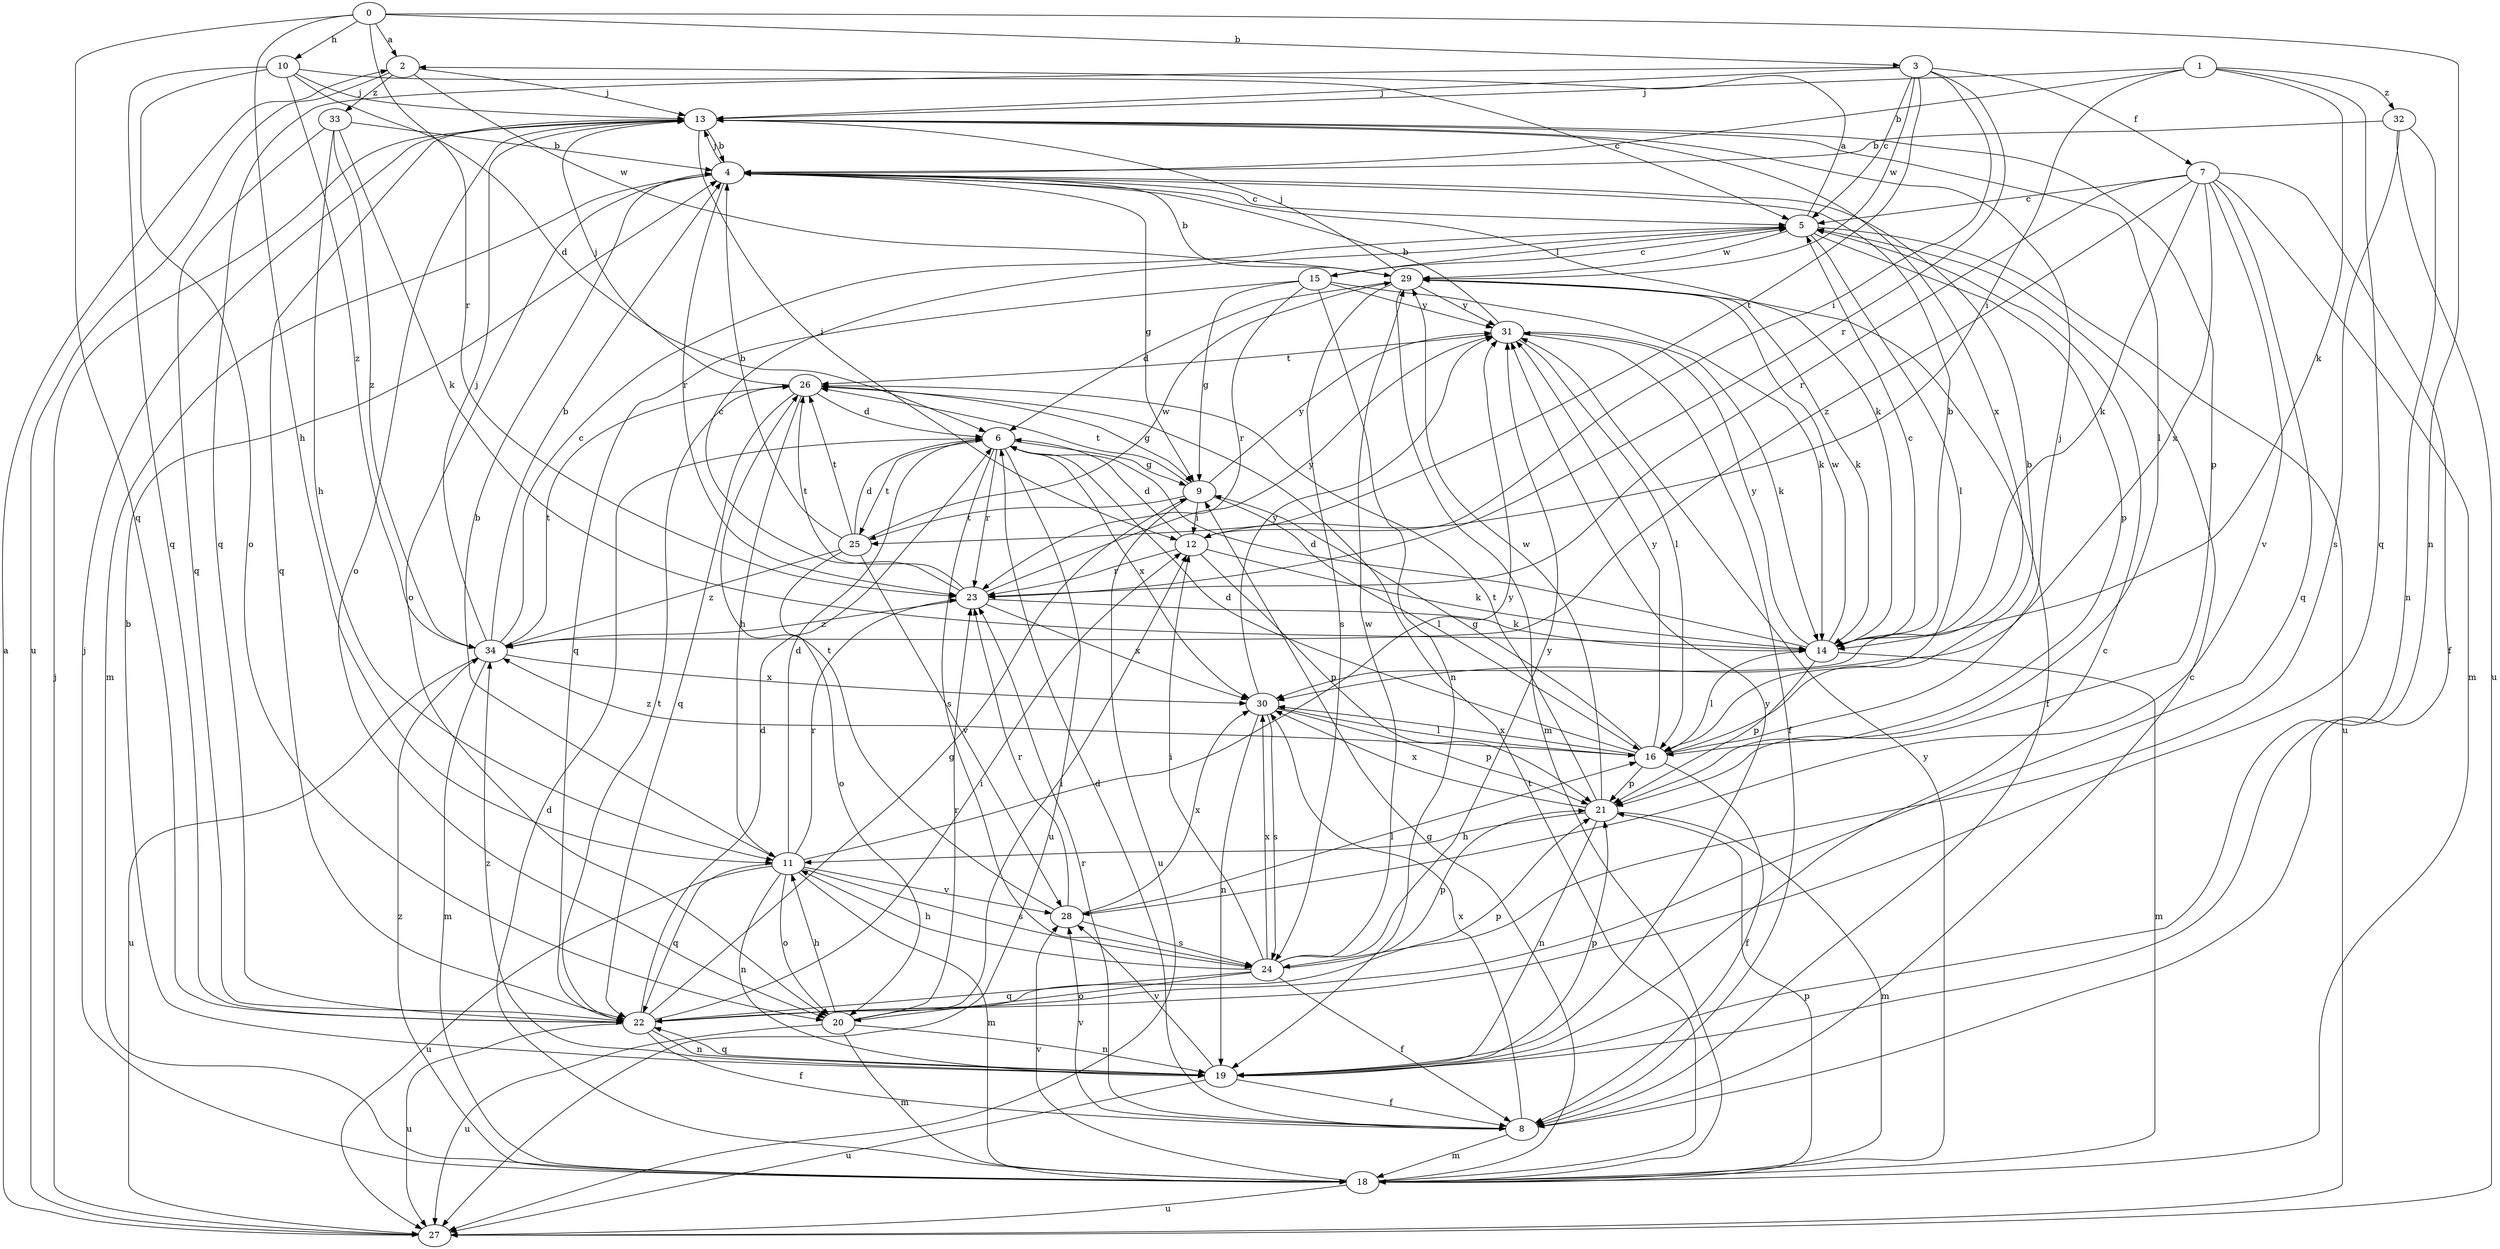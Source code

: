 strict digraph  {
0;
1;
2;
3;
4;
5;
6;
7;
8;
9;
10;
11;
12;
13;
14;
15;
16;
18;
19;
20;
21;
22;
23;
24;
25;
26;
27;
28;
29;
30;
31;
32;
33;
34;
0 -> 2  [label=a];
0 -> 3  [label=b];
0 -> 10  [label=h];
0 -> 11  [label=h];
0 -> 19  [label=n];
0 -> 22  [label=q];
0 -> 23  [label=r];
1 -> 4  [label=b];
1 -> 12  [label=i];
1 -> 13  [label=j];
1 -> 14  [label=k];
1 -> 22  [label=q];
1 -> 32  [label=z];
2 -> 13  [label=j];
2 -> 27  [label=u];
2 -> 29  [label=w];
2 -> 33  [label=z];
3 -> 5  [label=c];
3 -> 7  [label=f];
3 -> 12  [label=i];
3 -> 13  [label=j];
3 -> 22  [label=q];
3 -> 23  [label=r];
3 -> 25  [label=t];
3 -> 29  [label=w];
4 -> 5  [label=c];
4 -> 9  [label=g];
4 -> 13  [label=j];
4 -> 14  [label=k];
4 -> 18  [label=m];
4 -> 20  [label=o];
4 -> 23  [label=r];
5 -> 2  [label=a];
5 -> 15  [label=l];
5 -> 16  [label=l];
5 -> 21  [label=p];
5 -> 27  [label=u];
5 -> 29  [label=w];
6 -> 9  [label=g];
6 -> 23  [label=r];
6 -> 24  [label=s];
6 -> 25  [label=t];
6 -> 27  [label=u];
6 -> 30  [label=x];
7 -> 5  [label=c];
7 -> 8  [label=f];
7 -> 14  [label=k];
7 -> 18  [label=m];
7 -> 22  [label=q];
7 -> 23  [label=r];
7 -> 28  [label=v];
7 -> 30  [label=x];
7 -> 34  [label=z];
8 -> 5  [label=c];
8 -> 6  [label=d];
8 -> 18  [label=m];
8 -> 23  [label=r];
8 -> 28  [label=v];
8 -> 30  [label=x];
9 -> 12  [label=i];
9 -> 16  [label=l];
9 -> 25  [label=t];
9 -> 26  [label=t];
9 -> 27  [label=u];
9 -> 31  [label=y];
10 -> 5  [label=c];
10 -> 6  [label=d];
10 -> 13  [label=j];
10 -> 20  [label=o];
10 -> 22  [label=q];
10 -> 34  [label=z];
11 -> 4  [label=b];
11 -> 6  [label=d];
11 -> 18  [label=m];
11 -> 19  [label=n];
11 -> 20  [label=o];
11 -> 22  [label=q];
11 -> 23  [label=r];
11 -> 24  [label=s];
11 -> 27  [label=u];
11 -> 28  [label=v];
11 -> 31  [label=y];
12 -> 6  [label=d];
12 -> 14  [label=k];
12 -> 21  [label=p];
12 -> 23  [label=r];
13 -> 4  [label=b];
13 -> 12  [label=i];
13 -> 16  [label=l];
13 -> 20  [label=o];
13 -> 21  [label=p];
13 -> 22  [label=q];
13 -> 30  [label=x];
14 -> 4  [label=b];
14 -> 5  [label=c];
14 -> 6  [label=d];
14 -> 16  [label=l];
14 -> 18  [label=m];
14 -> 21  [label=p];
14 -> 29  [label=w];
14 -> 31  [label=y];
15 -> 5  [label=c];
15 -> 9  [label=g];
15 -> 14  [label=k];
15 -> 19  [label=n];
15 -> 22  [label=q];
15 -> 23  [label=r];
15 -> 31  [label=y];
16 -> 4  [label=b];
16 -> 6  [label=d];
16 -> 8  [label=f];
16 -> 9  [label=g];
16 -> 13  [label=j];
16 -> 21  [label=p];
16 -> 30  [label=x];
16 -> 31  [label=y];
16 -> 34  [label=z];
18 -> 6  [label=d];
18 -> 9  [label=g];
18 -> 13  [label=j];
18 -> 21  [label=p];
18 -> 26  [label=t];
18 -> 27  [label=u];
18 -> 28  [label=v];
18 -> 31  [label=y];
18 -> 34  [label=z];
19 -> 4  [label=b];
19 -> 5  [label=c];
19 -> 8  [label=f];
19 -> 21  [label=p];
19 -> 22  [label=q];
19 -> 27  [label=u];
19 -> 28  [label=v];
19 -> 31  [label=y];
19 -> 34  [label=z];
20 -> 11  [label=h];
20 -> 12  [label=i];
20 -> 18  [label=m];
20 -> 19  [label=n];
20 -> 23  [label=r];
20 -> 27  [label=u];
21 -> 11  [label=h];
21 -> 18  [label=m];
21 -> 19  [label=n];
21 -> 26  [label=t];
21 -> 29  [label=w];
21 -> 30  [label=x];
22 -> 6  [label=d];
22 -> 8  [label=f];
22 -> 9  [label=g];
22 -> 12  [label=i];
22 -> 19  [label=n];
22 -> 21  [label=p];
22 -> 26  [label=t];
22 -> 27  [label=u];
23 -> 5  [label=c];
23 -> 14  [label=k];
23 -> 26  [label=t];
23 -> 30  [label=x];
23 -> 31  [label=y];
23 -> 34  [label=z];
24 -> 8  [label=f];
24 -> 11  [label=h];
24 -> 12  [label=i];
24 -> 20  [label=o];
24 -> 21  [label=p];
24 -> 22  [label=q];
24 -> 29  [label=w];
24 -> 30  [label=x];
24 -> 31  [label=y];
25 -> 4  [label=b];
25 -> 6  [label=d];
25 -> 20  [label=o];
25 -> 26  [label=t];
25 -> 28  [label=v];
25 -> 29  [label=w];
25 -> 34  [label=z];
26 -> 6  [label=d];
26 -> 9  [label=g];
26 -> 11  [label=h];
26 -> 13  [label=j];
26 -> 22  [label=q];
27 -> 2  [label=a];
27 -> 13  [label=j];
28 -> 16  [label=l];
28 -> 23  [label=r];
28 -> 24  [label=s];
28 -> 26  [label=t];
28 -> 30  [label=x];
29 -> 4  [label=b];
29 -> 6  [label=d];
29 -> 8  [label=f];
29 -> 13  [label=j];
29 -> 14  [label=k];
29 -> 18  [label=m];
29 -> 24  [label=s];
29 -> 31  [label=y];
30 -> 16  [label=l];
30 -> 19  [label=n];
30 -> 21  [label=p];
30 -> 24  [label=s];
30 -> 31  [label=y];
31 -> 4  [label=b];
31 -> 8  [label=f];
31 -> 14  [label=k];
31 -> 16  [label=l];
31 -> 26  [label=t];
32 -> 4  [label=b];
32 -> 19  [label=n];
32 -> 24  [label=s];
32 -> 27  [label=u];
33 -> 4  [label=b];
33 -> 11  [label=h];
33 -> 14  [label=k];
33 -> 22  [label=q];
33 -> 34  [label=z];
34 -> 4  [label=b];
34 -> 5  [label=c];
34 -> 13  [label=j];
34 -> 18  [label=m];
34 -> 26  [label=t];
34 -> 27  [label=u];
34 -> 30  [label=x];
}
